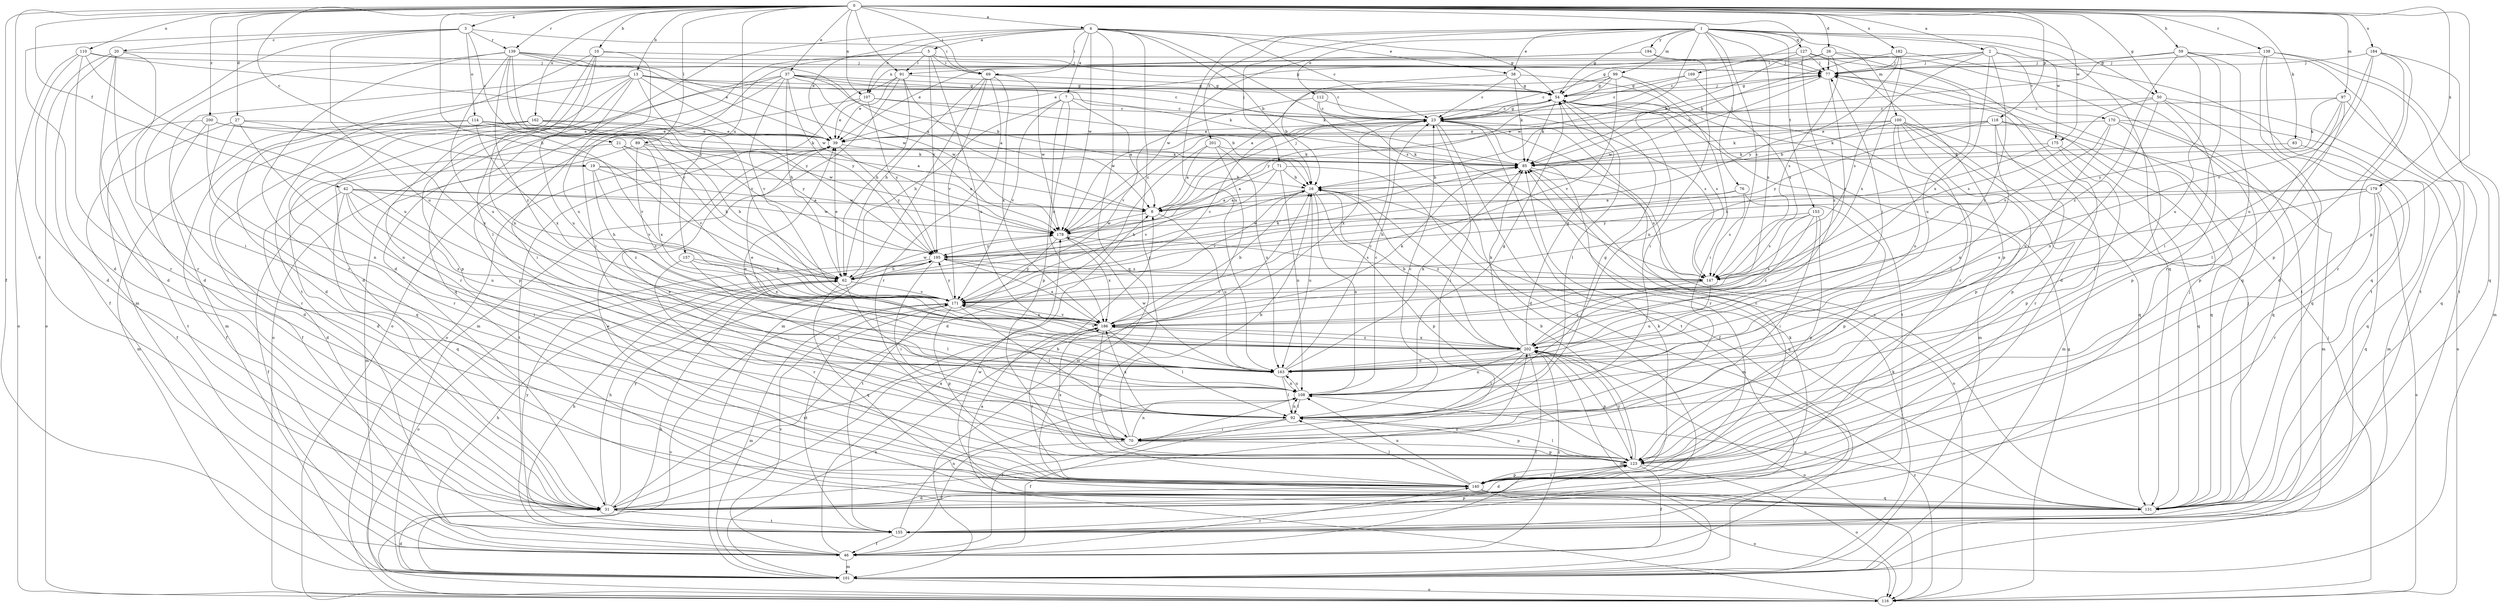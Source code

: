 strict digraph  {
0;
1;
2;
3;
4;
5;
7;
8;
10;
13;
16;
19;
20;
21;
23;
26;
27;
31;
37;
38;
39;
42;
46;
50;
54;
59;
62;
69;
70;
71;
76;
77;
83;
85;
89;
91;
92;
97;
99;
100;
101;
107;
108;
110;
112;
114;
116;
118;
123;
127;
131;
138;
139;
140;
147;
153;
155;
157;
162;
163;
169;
170;
171;
175;
178;
179;
182;
184;
186;
194;
195;
200;
201;
202;
0 -> 2  [label=a];
0 -> 3  [label=a];
0 -> 4  [label=a];
0 -> 10  [label=b];
0 -> 13  [label=b];
0 -> 19  [label=c];
0 -> 26  [label=d];
0 -> 27  [label=d];
0 -> 31  [label=d];
0 -> 37  [label=e];
0 -> 42  [label=f];
0 -> 46  [label=f];
0 -> 50  [label=g];
0 -> 59  [label=h];
0 -> 62  [label=h];
0 -> 69  [label=i];
0 -> 83  [label=k];
0 -> 89  [label=l];
0 -> 91  [label=l];
0 -> 97  [label=m];
0 -> 107  [label=n];
0 -> 110  [label=o];
0 -> 118  [label=p];
0 -> 123  [label=p];
0 -> 138  [label=r];
0 -> 139  [label=r];
0 -> 157  [label=u];
0 -> 162  [label=u];
0 -> 169  [label=v];
0 -> 175  [label=w];
0 -> 179  [label=x];
0 -> 182  [label=x];
0 -> 184  [label=x];
0 -> 200  [label=z];
1 -> 38  [label=e];
1 -> 50  [label=g];
1 -> 54  [label=g];
1 -> 71  [label=j];
1 -> 76  [label=j];
1 -> 99  [label=m];
1 -> 100  [label=m];
1 -> 112  [label=o];
1 -> 127  [label=q];
1 -> 131  [label=q];
1 -> 147  [label=s];
1 -> 153  [label=t];
1 -> 163  [label=u];
1 -> 175  [label=w];
1 -> 178  [label=w];
1 -> 186  [label=x];
1 -> 194  [label=y];
1 -> 201  [label=z];
2 -> 77  [label=j];
2 -> 91  [label=l];
2 -> 107  [label=n];
2 -> 147  [label=s];
2 -> 155  [label=t];
2 -> 170  [label=v];
2 -> 186  [label=x];
2 -> 202  [label=z];
3 -> 20  [label=c];
3 -> 21  [label=c];
3 -> 31  [label=d];
3 -> 69  [label=i];
3 -> 101  [label=m];
3 -> 114  [label=o];
3 -> 139  [label=r];
3 -> 163  [label=u];
4 -> 5  [label=a];
4 -> 7  [label=a];
4 -> 16  [label=b];
4 -> 23  [label=c];
4 -> 31  [label=d];
4 -> 38  [label=e];
4 -> 39  [label=e];
4 -> 54  [label=g];
4 -> 69  [label=i];
4 -> 107  [label=n];
4 -> 131  [label=q];
4 -> 140  [label=r];
4 -> 147  [label=s];
4 -> 178  [label=w];
5 -> 54  [label=g];
5 -> 69  [label=i];
5 -> 70  [label=i];
5 -> 91  [label=l];
5 -> 116  [label=o];
5 -> 163  [label=u];
5 -> 195  [label=y];
7 -> 8  [label=a];
7 -> 23  [label=c];
7 -> 62  [label=h];
7 -> 123  [label=p];
7 -> 171  [label=v];
7 -> 186  [label=x];
8 -> 77  [label=j];
8 -> 163  [label=u];
8 -> 178  [label=w];
10 -> 31  [label=d];
10 -> 77  [label=j];
10 -> 92  [label=l];
10 -> 108  [label=n];
10 -> 155  [label=t];
10 -> 163  [label=u];
13 -> 23  [label=c];
13 -> 31  [label=d];
13 -> 54  [label=g];
13 -> 85  [label=k];
13 -> 101  [label=m];
13 -> 123  [label=p];
13 -> 140  [label=r];
13 -> 163  [label=u];
13 -> 171  [label=v];
13 -> 195  [label=y];
16 -> 8  [label=a];
16 -> 62  [label=h];
16 -> 108  [label=n];
16 -> 123  [label=p];
16 -> 131  [label=q];
16 -> 163  [label=u];
16 -> 171  [label=v];
16 -> 202  [label=z];
19 -> 8  [label=a];
19 -> 16  [label=b];
19 -> 31  [label=d];
19 -> 171  [label=v];
19 -> 178  [label=w];
19 -> 202  [label=z];
20 -> 31  [label=d];
20 -> 46  [label=f];
20 -> 70  [label=i];
20 -> 77  [label=j];
20 -> 116  [label=o];
20 -> 140  [label=r];
21 -> 31  [label=d];
21 -> 62  [label=h];
21 -> 85  [label=k];
21 -> 171  [label=v];
23 -> 39  [label=e];
23 -> 46  [label=f];
23 -> 54  [label=g];
23 -> 70  [label=i];
23 -> 140  [label=r];
23 -> 155  [label=t];
23 -> 186  [label=x];
26 -> 23  [label=c];
26 -> 54  [label=g];
26 -> 77  [label=j];
26 -> 147  [label=s];
26 -> 155  [label=t];
26 -> 163  [label=u];
27 -> 39  [label=e];
27 -> 46  [label=f];
27 -> 108  [label=n];
27 -> 131  [label=q];
27 -> 186  [label=x];
31 -> 16  [label=b];
31 -> 62  [label=h];
31 -> 85  [label=k];
31 -> 155  [label=t];
31 -> 186  [label=x];
31 -> 195  [label=y];
31 -> 202  [label=z];
37 -> 16  [label=b];
37 -> 23  [label=c];
37 -> 54  [label=g];
37 -> 62  [label=h];
37 -> 70  [label=i];
37 -> 85  [label=k];
37 -> 116  [label=o];
37 -> 131  [label=q];
37 -> 171  [label=v];
37 -> 178  [label=w];
37 -> 195  [label=y];
38 -> 16  [label=b];
38 -> 23  [label=c];
38 -> 54  [label=g];
38 -> 85  [label=k];
38 -> 108  [label=n];
39 -> 85  [label=k];
39 -> 155  [label=t];
39 -> 195  [label=y];
42 -> 8  [label=a];
42 -> 46  [label=f];
42 -> 62  [label=h];
42 -> 70  [label=i];
42 -> 131  [label=q];
42 -> 163  [label=u];
42 -> 178  [label=w];
42 -> 202  [label=z];
46 -> 8  [label=a];
46 -> 62  [label=h];
46 -> 101  [label=m];
46 -> 140  [label=r];
46 -> 171  [label=v];
46 -> 202  [label=z];
50 -> 23  [label=c];
50 -> 108  [label=n];
50 -> 116  [label=o];
50 -> 123  [label=p];
50 -> 131  [label=q];
50 -> 147  [label=s];
54 -> 23  [label=c];
54 -> 77  [label=j];
54 -> 85  [label=k];
54 -> 92  [label=l];
54 -> 101  [label=m];
54 -> 147  [label=s];
54 -> 155  [label=t];
54 -> 178  [label=w];
59 -> 16  [label=b];
59 -> 70  [label=i];
59 -> 77  [label=j];
59 -> 140  [label=r];
59 -> 155  [label=t];
59 -> 163  [label=u];
59 -> 202  [label=z];
62 -> 39  [label=e];
62 -> 85  [label=k];
62 -> 92  [label=l];
62 -> 131  [label=q];
62 -> 171  [label=v];
62 -> 178  [label=w];
69 -> 54  [label=g];
69 -> 62  [label=h];
69 -> 101  [label=m];
69 -> 140  [label=r];
69 -> 171  [label=v];
69 -> 178  [label=w];
69 -> 186  [label=x];
70 -> 16  [label=b];
70 -> 39  [label=e];
70 -> 46  [label=f];
70 -> 108  [label=n];
70 -> 123  [label=p];
71 -> 8  [label=a];
71 -> 16  [label=b];
71 -> 101  [label=m];
71 -> 108  [label=n];
71 -> 171  [label=v];
76 -> 8  [label=a];
76 -> 62  [label=h];
76 -> 123  [label=p];
76 -> 147  [label=s];
77 -> 54  [label=g];
77 -> 171  [label=v];
77 -> 178  [label=w];
83 -> 85  [label=k];
83 -> 131  [label=q];
85 -> 16  [label=b];
85 -> 116  [label=o];
85 -> 147  [label=s];
89 -> 62  [label=h];
89 -> 85  [label=k];
89 -> 101  [label=m];
89 -> 186  [label=x];
89 -> 202  [label=z];
91 -> 8  [label=a];
91 -> 39  [label=e];
91 -> 54  [label=g];
91 -> 62  [label=h];
91 -> 101  [label=m];
91 -> 116  [label=o];
92 -> 23  [label=c];
92 -> 46  [label=f];
92 -> 54  [label=g];
92 -> 70  [label=i];
92 -> 108  [label=n];
92 -> 123  [label=p];
92 -> 186  [label=x];
97 -> 23  [label=c];
97 -> 85  [label=k];
97 -> 92  [label=l];
97 -> 123  [label=p];
97 -> 131  [label=q];
97 -> 195  [label=y];
99 -> 8  [label=a];
99 -> 23  [label=c];
99 -> 54  [label=g];
99 -> 70  [label=i];
99 -> 140  [label=r];
99 -> 171  [label=v];
99 -> 195  [label=y];
100 -> 16  [label=b];
100 -> 39  [label=e];
100 -> 85  [label=k];
100 -> 92  [label=l];
100 -> 101  [label=m];
100 -> 123  [label=p];
100 -> 131  [label=q];
100 -> 140  [label=r];
100 -> 163  [label=u];
101 -> 31  [label=d];
101 -> 62  [label=h];
101 -> 85  [label=k];
101 -> 116  [label=o];
101 -> 186  [label=x];
107 -> 16  [label=b];
107 -> 23  [label=c];
107 -> 39  [label=e];
107 -> 123  [label=p];
107 -> 195  [label=y];
108 -> 23  [label=c];
108 -> 39  [label=e];
108 -> 46  [label=f];
108 -> 54  [label=g];
108 -> 92  [label=l];
108 -> 163  [label=u];
110 -> 31  [label=d];
110 -> 77  [label=j];
110 -> 116  [label=o];
110 -> 140  [label=r];
110 -> 163  [label=u];
110 -> 178  [label=w];
112 -> 23  [label=c];
112 -> 31  [label=d];
112 -> 147  [label=s];
112 -> 171  [label=v];
114 -> 8  [label=a];
114 -> 39  [label=e];
114 -> 46  [label=f];
114 -> 101  [label=m];
114 -> 171  [label=v];
114 -> 186  [label=x];
116 -> 8  [label=a];
116 -> 54  [label=g];
116 -> 77  [label=j];
116 -> 171  [label=v];
116 -> 202  [label=z];
118 -> 39  [label=e];
118 -> 85  [label=k];
118 -> 101  [label=m];
118 -> 108  [label=n];
118 -> 123  [label=p];
118 -> 131  [label=q];
118 -> 195  [label=y];
123 -> 16  [label=b];
123 -> 31  [label=d];
123 -> 46  [label=f];
123 -> 92  [label=l];
123 -> 116  [label=o];
123 -> 140  [label=r];
123 -> 186  [label=x];
123 -> 202  [label=z];
127 -> 31  [label=d];
127 -> 39  [label=e];
127 -> 77  [label=j];
127 -> 85  [label=k];
127 -> 123  [label=p];
127 -> 202  [label=z];
131 -> 23  [label=c];
131 -> 39  [label=e];
131 -> 77  [label=j];
131 -> 108  [label=n];
131 -> 178  [label=w];
138 -> 31  [label=d];
138 -> 77  [label=j];
138 -> 101  [label=m];
138 -> 131  [label=q];
138 -> 155  [label=t];
139 -> 8  [label=a];
139 -> 31  [label=d];
139 -> 39  [label=e];
139 -> 77  [label=j];
139 -> 140  [label=r];
139 -> 163  [label=u];
139 -> 171  [label=v];
139 -> 178  [label=w];
139 -> 195  [label=y];
139 -> 202  [label=z];
140 -> 23  [label=c];
140 -> 31  [label=d];
140 -> 85  [label=k];
140 -> 92  [label=l];
140 -> 108  [label=n];
140 -> 116  [label=o];
140 -> 123  [label=p];
140 -> 131  [label=q];
147 -> 163  [label=u];
147 -> 171  [label=v];
147 -> 195  [label=y];
147 -> 202  [label=z];
153 -> 70  [label=i];
153 -> 123  [label=p];
153 -> 147  [label=s];
153 -> 178  [label=w];
153 -> 186  [label=x];
153 -> 202  [label=z];
155 -> 46  [label=f];
155 -> 62  [label=h];
155 -> 77  [label=j];
155 -> 108  [label=n];
155 -> 123  [label=p];
155 -> 195  [label=y];
157 -> 62  [label=h];
157 -> 92  [label=l];
157 -> 140  [label=r];
157 -> 186  [label=x];
162 -> 31  [label=d];
162 -> 39  [label=e];
162 -> 46  [label=f];
162 -> 140  [label=r];
162 -> 178  [label=w];
162 -> 195  [label=y];
163 -> 23  [label=c];
163 -> 39  [label=e];
163 -> 85  [label=k];
163 -> 92  [label=l];
163 -> 108  [label=n];
163 -> 178  [label=w];
169 -> 23  [label=c];
169 -> 54  [label=g];
169 -> 147  [label=s];
170 -> 39  [label=e];
170 -> 92  [label=l];
170 -> 101  [label=m];
170 -> 131  [label=q];
170 -> 147  [label=s];
170 -> 163  [label=u];
171 -> 23  [label=c];
171 -> 92  [label=l];
171 -> 101  [label=m];
171 -> 123  [label=p];
171 -> 155  [label=t];
171 -> 186  [label=x];
171 -> 195  [label=y];
175 -> 62  [label=h];
175 -> 85  [label=k];
175 -> 123  [label=p];
175 -> 131  [label=q];
178 -> 23  [label=c];
178 -> 147  [label=s];
178 -> 155  [label=t];
178 -> 186  [label=x];
178 -> 195  [label=y];
179 -> 8  [label=a];
179 -> 116  [label=o];
179 -> 131  [label=q];
179 -> 140  [label=r];
179 -> 186  [label=x];
179 -> 195  [label=y];
182 -> 77  [label=j];
182 -> 85  [label=k];
182 -> 131  [label=q];
182 -> 186  [label=x];
182 -> 195  [label=y];
184 -> 77  [label=j];
184 -> 123  [label=p];
184 -> 131  [label=q];
184 -> 140  [label=r];
184 -> 163  [label=u];
184 -> 171  [label=v];
186 -> 16  [label=b];
186 -> 85  [label=k];
186 -> 92  [label=l];
186 -> 123  [label=p];
186 -> 140  [label=r];
186 -> 171  [label=v];
186 -> 202  [label=z];
194 -> 39  [label=e];
194 -> 70  [label=i];
194 -> 77  [label=j];
194 -> 178  [label=w];
195 -> 62  [label=h];
195 -> 70  [label=i];
195 -> 116  [label=o];
195 -> 147  [label=s];
195 -> 186  [label=x];
200 -> 39  [label=e];
200 -> 85  [label=k];
200 -> 108  [label=n];
200 -> 140  [label=r];
200 -> 155  [label=t];
201 -> 8  [label=a];
201 -> 31  [label=d];
201 -> 85  [label=k];
201 -> 101  [label=m];
201 -> 163  [label=u];
202 -> 16  [label=b];
202 -> 46  [label=f];
202 -> 54  [label=g];
202 -> 77  [label=j];
202 -> 85  [label=k];
202 -> 92  [label=l];
202 -> 101  [label=m];
202 -> 108  [label=n];
202 -> 116  [label=o];
202 -> 123  [label=p];
202 -> 163  [label=u];
202 -> 171  [label=v];
202 -> 186  [label=x];
}

